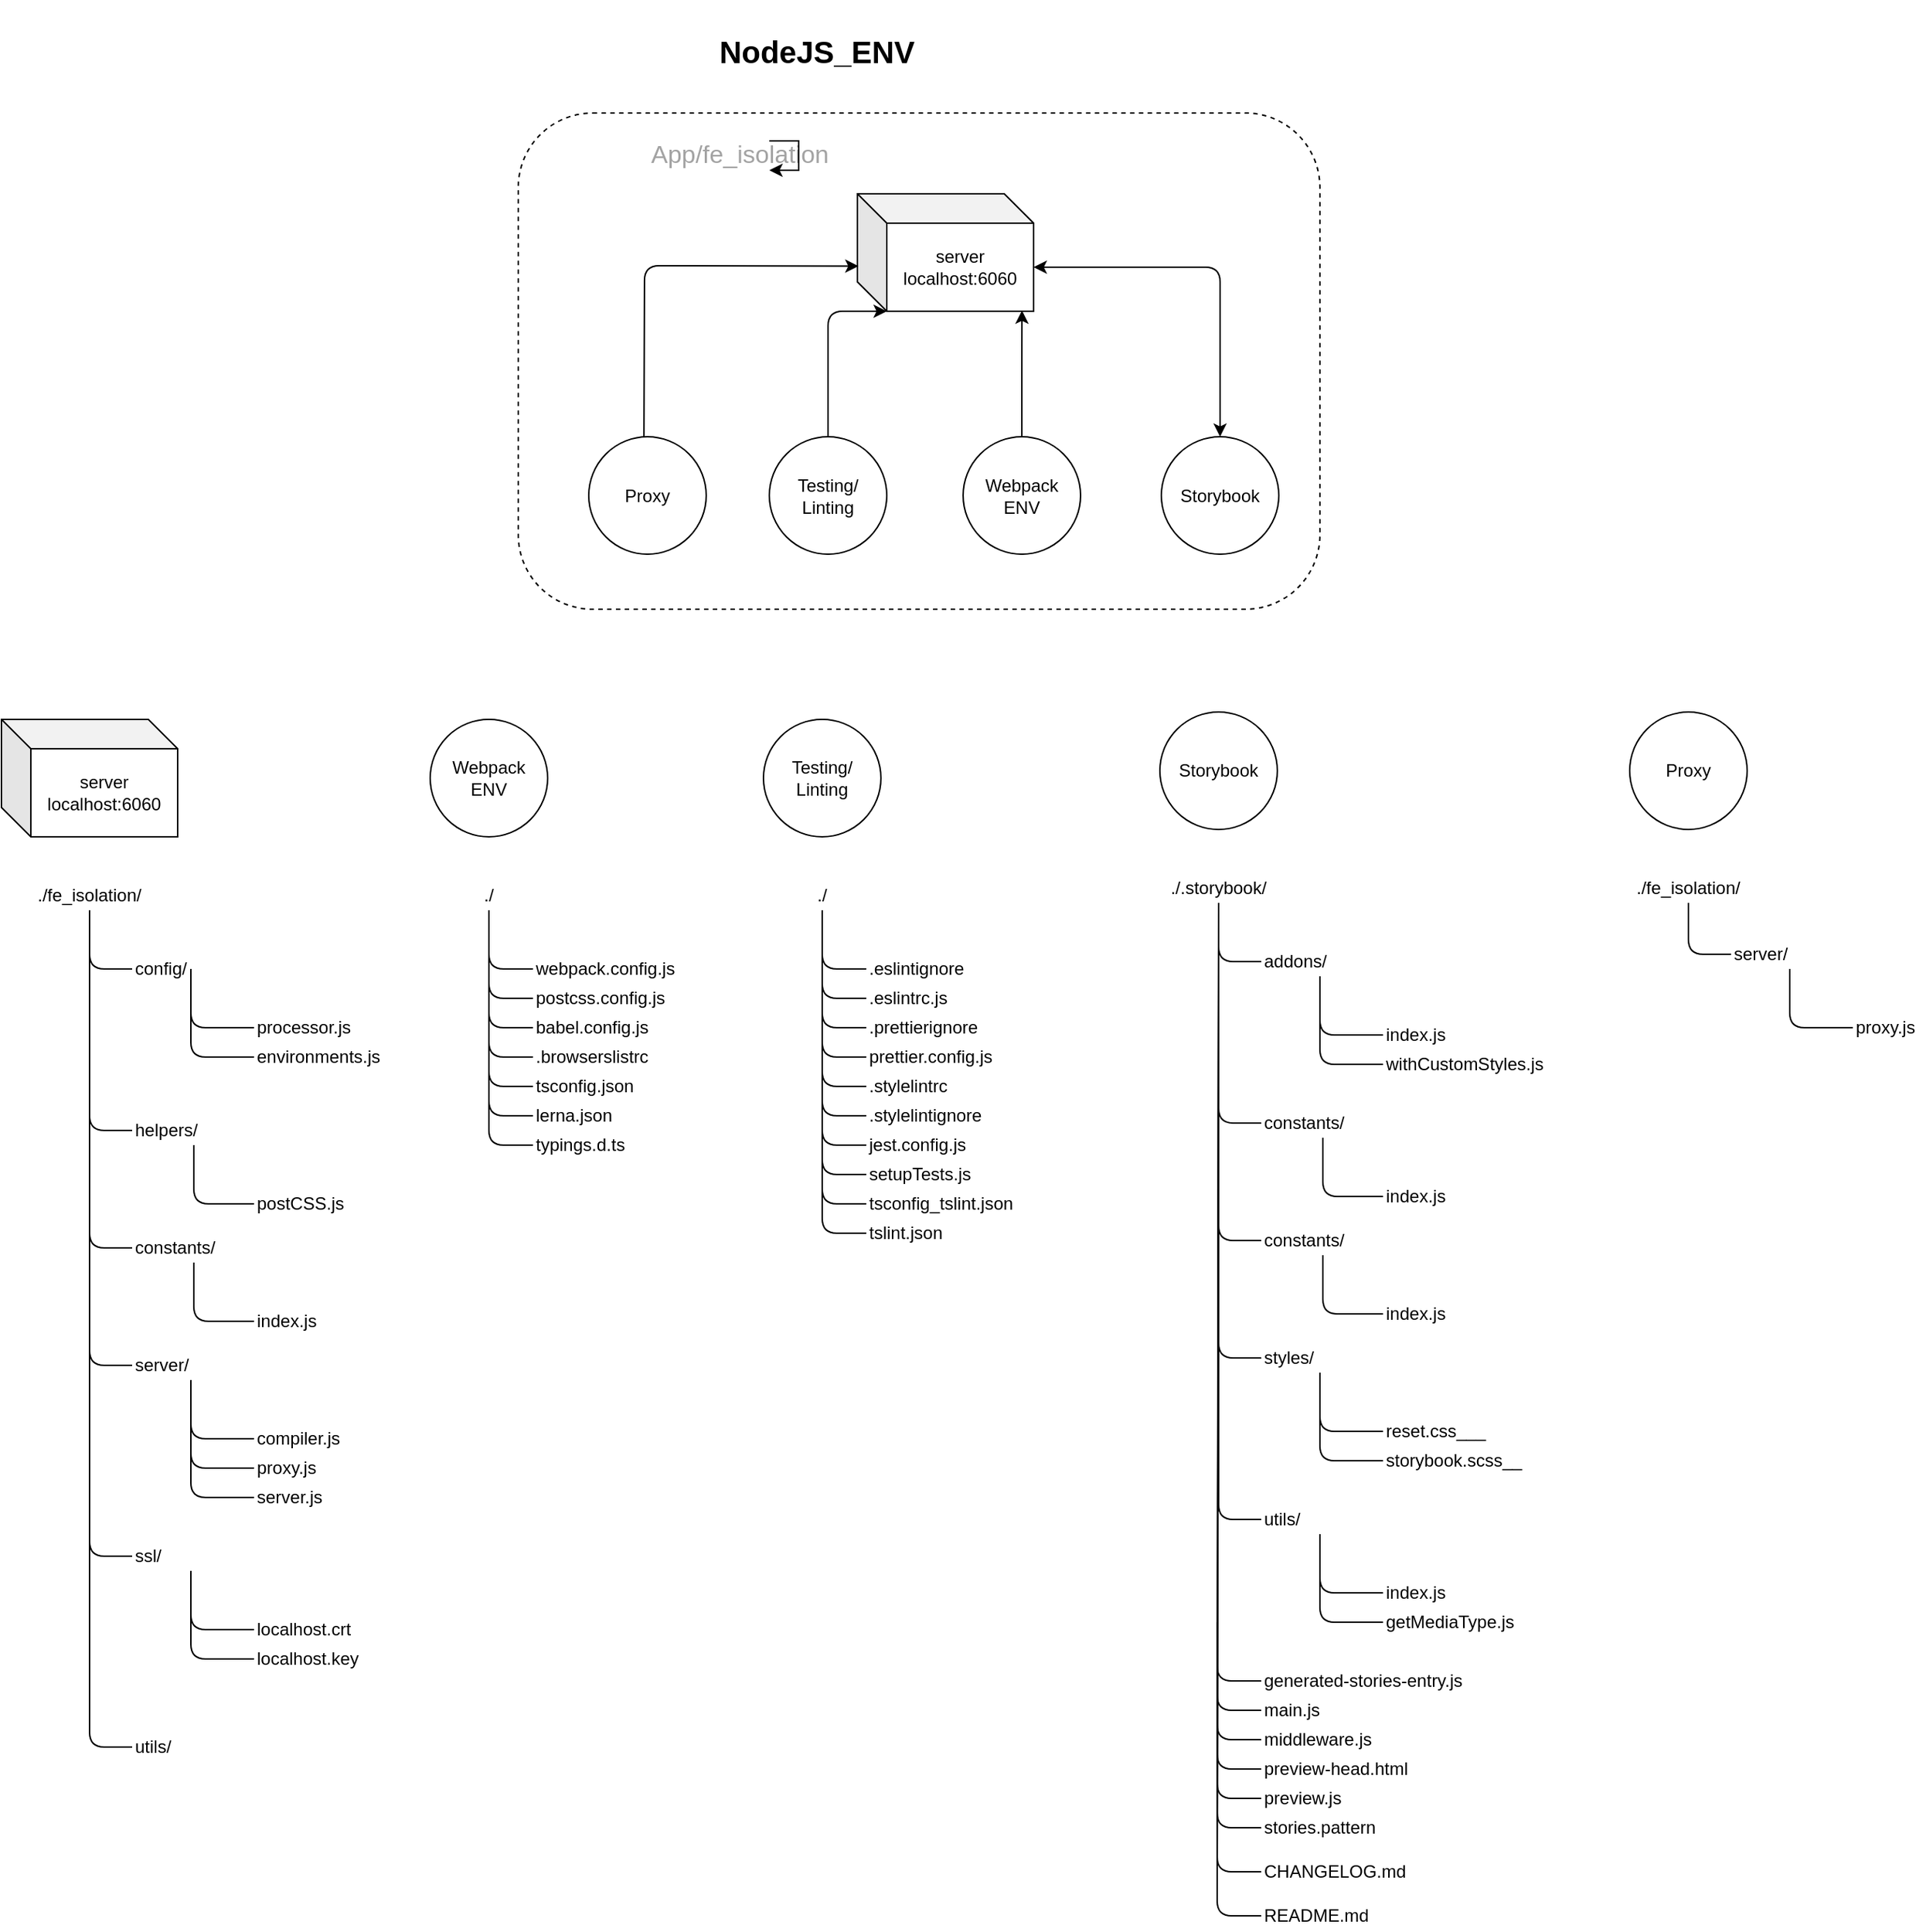 <mxfile version="17.4.0" type="device"><diagram id="yjCFltZV00jxjCAZG0in" name="Page-1"><mxGraphModel dx="1997" dy="1332" grid="1" gridSize="10" guides="1" tooltips="1" connect="1" arrows="1" fold="1" page="1" pageScale="1" pageWidth="827" pageHeight="1169" math="0" shadow="0"><root><mxCell id="0"/><mxCell id="1" parent="0"/><mxCell id="ViFM3WV_wytMQcZlhc1e-1" value="" style="rounded=1;whiteSpace=wrap;html=1;fillColor=none;dashed=1;" parent="1" vertex="1"><mxGeometry x="463" y="87" width="546" height="338" as="geometry"/></mxCell><mxCell id="ViFM3WV_wytMQcZlhc1e-2" value="Storybook" style="ellipse;whiteSpace=wrap;html=1;aspect=fixed;" parent="1" vertex="1"><mxGeometry x="901" y="307.5" width="80" height="80" as="geometry"/></mxCell><mxCell id="ViFM3WV_wytMQcZlhc1e-3" value="Proxy" style="ellipse;whiteSpace=wrap;html=1;aspect=fixed;" parent="1" vertex="1"><mxGeometry x="511" y="307.5" width="80" height="80" as="geometry"/></mxCell><mxCell id="ViFM3WV_wytMQcZlhc1e-4" value="server&lt;br&gt;localhost:6060" style="shape=cube;whiteSpace=wrap;html=1;boundedLbl=1;backgroundOutline=1;darkOpacity=0.05;darkOpacity2=0.1;" parent="1" vertex="1"><mxGeometry x="694" y="142" width="120" height="80" as="geometry"/></mxCell><mxCell id="ViFM3WV_wytMQcZlhc1e-5" value="" style="endArrow=classic;startArrow=classic;html=1;exitX=0.5;exitY=0;exitDx=0;exitDy=0;entryX=0;entryY=0;entryDx=120;entryDy=50;entryPerimeter=0;" parent="1" source="ViFM3WV_wytMQcZlhc1e-2" target="ViFM3WV_wytMQcZlhc1e-4" edge="1"><mxGeometry width="50" height="50" relative="1" as="geometry"><mxPoint x="332" y="61" as="sourcePoint"/><mxPoint x="757" y="224" as="targetPoint"/><Array as="points"><mxPoint x="941" y="192"/></Array></mxGeometry></mxCell><mxCell id="ViFM3WV_wytMQcZlhc1e-6" value="" style="endArrow=classic;html=1;exitX=0.47;exitY=0.004;exitDx=0;exitDy=0;exitPerimeter=0;entryX=0.006;entryY=0.616;entryDx=0;entryDy=0;entryPerimeter=0;" parent="1" source="ViFM3WV_wytMQcZlhc1e-3" target="ViFM3WV_wytMQcZlhc1e-4" edge="1"><mxGeometry width="50" height="50" relative="1" as="geometry"><mxPoint x="435" y="180" as="sourcePoint"/><mxPoint x="695" y="180" as="targetPoint"/><Array as="points"><mxPoint x="549" y="191"/></Array></mxGeometry></mxCell><mxCell id="ViFM3WV_wytMQcZlhc1e-7" value="Webpack&lt;br&gt;ENV" style="ellipse;whiteSpace=wrap;html=1;aspect=fixed;" parent="1" vertex="1"><mxGeometry x="766" y="307.5" width="80" height="80" as="geometry"/></mxCell><mxCell id="ViFM3WV_wytMQcZlhc1e-8" value="" style="endArrow=classic;html=1;entryX=0.934;entryY=0.994;entryDx=0;entryDy=0;entryPerimeter=0;exitX=0.5;exitY=0;exitDx=0;exitDy=0;" parent="1" source="ViFM3WV_wytMQcZlhc1e-7" target="ViFM3WV_wytMQcZlhc1e-4" edge="1"><mxGeometry width="50" height="50" relative="1" as="geometry"><mxPoint x="433" y="608" as="sourcePoint"/><mxPoint x="483" y="558" as="targetPoint"/><Array as="points"><mxPoint x="806" y="256"/></Array></mxGeometry></mxCell><mxCell id="ViFM3WV_wytMQcZlhc1e-9" value="Testing/&lt;br&gt;Linting" style="ellipse;whiteSpace=wrap;html=1;aspect=fixed;" parent="1" vertex="1"><mxGeometry x="634" y="307.5" width="80" height="80" as="geometry"/></mxCell><mxCell id="ViFM3WV_wytMQcZlhc1e-10" value="" style="endArrow=classic;html=1;entryX=0;entryY=0;entryDx=20;entryDy=80;entryPerimeter=0;exitX=0.5;exitY=0;exitDx=0;exitDy=0;" parent="1" source="ViFM3WV_wytMQcZlhc1e-9" target="ViFM3WV_wytMQcZlhc1e-4" edge="1"><mxGeometry width="50" height="50" relative="1" as="geometry"><mxPoint x="407" y="608" as="sourcePoint"/><mxPoint x="457" y="558" as="targetPoint"/><Array as="points"><mxPoint x="674" y="222"/></Array></mxGeometry></mxCell><mxCell id="ViFM3WV_wytMQcZlhc1e-12" value="App/fe_isolation" style="text;html=1;strokeColor=none;fillColor=none;align=center;verticalAlign=middle;whiteSpace=wrap;rounded=0;dashed=1;fontSize=17;fontColor=#A3A3A3;" parent="1" vertex="1"><mxGeometry x="594" y="106" width="40" height="20" as="geometry"/></mxCell><mxCell id="ViFM3WV_wytMQcZlhc1e-13" value="NodeJS_ENV" style="text;html=1;strokeColor=none;fillColor=none;align=center;verticalAlign=middle;whiteSpace=wrap;rounded=0;fontSize=21;fontStyle=1" parent="1" vertex="1"><mxGeometry x="453" y="10" width="427" height="70" as="geometry"/></mxCell><mxCell id="ViFM3WV_wytMQcZlhc1e-14" value="server&lt;br&gt;localhost:6060" style="shape=cube;whiteSpace=wrap;html=1;boundedLbl=1;backgroundOutline=1;darkOpacity=0.05;darkOpacity2=0.1;" parent="1" vertex="1"><mxGeometry x="111" y="500" width="120" height="80" as="geometry"/></mxCell><mxCell id="ViFM3WV_wytMQcZlhc1e-15" value="./fe_isolation/" style="text;html=1;strokeColor=none;fillColor=none;align=center;verticalAlign=middle;whiteSpace=wrap;rounded=0;" parent="1" vertex="1"><mxGeometry x="151" y="610" width="40" height="20" as="geometry"/></mxCell><mxCell id="ViFM3WV_wytMQcZlhc1e-16" value="config/" style="text;html=1;strokeColor=none;fillColor=none;align=left;verticalAlign=middle;whiteSpace=wrap;rounded=0;" parent="1" vertex="1"><mxGeometry x="200" y="660" width="40" height="20" as="geometry"/></mxCell><mxCell id="ViFM3WV_wytMQcZlhc1e-17" value="helpers/" style="text;html=1;strokeColor=none;fillColor=none;align=left;verticalAlign=middle;whiteSpace=wrap;rounded=0;" parent="1" vertex="1"><mxGeometry x="200" y="770" width="40" height="20" as="geometry"/></mxCell><mxCell id="ViFM3WV_wytMQcZlhc1e-18" value="server/" style="text;html=1;strokeColor=none;fillColor=none;align=left;verticalAlign=middle;whiteSpace=wrap;rounded=0;" parent="1" vertex="1"><mxGeometry x="200" y="930" width="40" height="20" as="geometry"/></mxCell><mxCell id="ViFM3WV_wytMQcZlhc1e-19" value="ssl/" style="text;html=1;strokeColor=none;fillColor=none;align=left;verticalAlign=middle;whiteSpace=wrap;rounded=0;" parent="1" vertex="1"><mxGeometry x="200" y="1060" width="40" height="20" as="geometry"/></mxCell><mxCell id="ViFM3WV_wytMQcZlhc1e-20" value="" style="endArrow=none;html=1;entryX=0.5;entryY=1;entryDx=0;entryDy=0;exitX=0;exitY=0.5;exitDx=0;exitDy=0;" parent="1" source="ViFM3WV_wytMQcZlhc1e-16" target="ViFM3WV_wytMQcZlhc1e-15" edge="1"><mxGeometry width="50" height="50" relative="1" as="geometry"><mxPoint x="240" y="710" as="sourcePoint"/><mxPoint x="290" y="660" as="targetPoint"/><Array as="points"><mxPoint x="171" y="670"/></Array></mxGeometry></mxCell><mxCell id="ViFM3WV_wytMQcZlhc1e-21" value="" style="endArrow=none;html=1;entryX=0.5;entryY=1;entryDx=0;entryDy=0;exitX=0;exitY=0.5;exitDx=0;exitDy=0;" parent="1" source="ViFM3WV_wytMQcZlhc1e-17" target="ViFM3WV_wytMQcZlhc1e-15" edge="1"><mxGeometry width="50" height="50" relative="1" as="geometry"><mxPoint x="240" y="710" as="sourcePoint"/><mxPoint x="170" y="640" as="targetPoint"/><Array as="points"><mxPoint x="171" y="780"/></Array></mxGeometry></mxCell><mxCell id="ViFM3WV_wytMQcZlhc1e-22" value="" style="endArrow=none;html=1;entryX=0.5;entryY=1;entryDx=0;entryDy=0;exitX=0;exitY=0.5;exitDx=0;exitDy=0;" parent="1" source="ViFM3WV_wytMQcZlhc1e-18" edge="1"><mxGeometry width="50" height="50" relative="1" as="geometry"><mxPoint x="190" y="740" as="sourcePoint"/><mxPoint x="171" y="650" as="targetPoint"/><Array as="points"><mxPoint x="171" y="940"/></Array></mxGeometry></mxCell><mxCell id="ViFM3WV_wytMQcZlhc1e-23" value="" style="endArrow=none;html=1;entryX=0.5;entryY=1;entryDx=0;entryDy=0;exitX=0;exitY=0.5;exitDx=0;exitDy=0;" parent="1" source="ViFM3WV_wytMQcZlhc1e-19" edge="1"><mxGeometry width="50" height="50" relative="1" as="geometry"><mxPoint x="200" y="800" as="sourcePoint"/><mxPoint x="171" y="700" as="targetPoint"/><Array as="points"><mxPoint x="171" y="1070"/></Array></mxGeometry></mxCell><mxCell id="ViFM3WV_wytMQcZlhc1e-25" value="processor.js" style="text;html=1;strokeColor=none;fillColor=none;align=left;verticalAlign=middle;whiteSpace=wrap;rounded=0;" parent="1" vertex="1"><mxGeometry x="283" y="700" width="40" height="20" as="geometry"/></mxCell><mxCell id="ViFM3WV_wytMQcZlhc1e-27" value="" style="endArrow=none;html=1;exitX=1;exitY=0.5;exitDx=0;exitDy=0;" parent="1" source="ViFM3WV_wytMQcZlhc1e-16" target="ViFM3WV_wytMQcZlhc1e-25" edge="1"><mxGeometry width="50" height="50" relative="1" as="geometry"><mxPoint x="250" y="680" as="sourcePoint"/><mxPoint x="293" y="700" as="targetPoint"/><Array as="points"><mxPoint x="240" y="710"/></Array></mxGeometry></mxCell><mxCell id="ViFM3WV_wytMQcZlhc1e-31" value="environments.js" style="text;html=1;strokeColor=none;fillColor=none;align=left;verticalAlign=middle;whiteSpace=wrap;rounded=0;" parent="1" vertex="1"><mxGeometry x="283" y="720" width="40" height="20" as="geometry"/></mxCell><mxCell id="ViFM3WV_wytMQcZlhc1e-32" value="" style="endArrow=none;html=1;exitX=1;exitY=0.5;exitDx=0;exitDy=0;" parent="1" source="ViFM3WV_wytMQcZlhc1e-16" target="ViFM3WV_wytMQcZlhc1e-31" edge="1"><mxGeometry width="50" height="50" relative="1" as="geometry"><mxPoint x="240.0" y="690" as="sourcePoint"/><mxPoint x="293" y="720" as="targetPoint"/><Array as="points"><mxPoint x="240" y="730"/></Array></mxGeometry></mxCell><mxCell id="ViFM3WV_wytMQcZlhc1e-33" value="postCSS.js" style="text;html=1;strokeColor=none;fillColor=none;align=left;verticalAlign=middle;whiteSpace=wrap;rounded=0;" parent="1" vertex="1"><mxGeometry x="283" y="820" width="40" height="20" as="geometry"/></mxCell><mxCell id="ViFM3WV_wytMQcZlhc1e-34" value="" style="endArrow=none;html=1;exitX=1;exitY=0.5;exitDx=0;exitDy=0;entryX=0;entryY=0.5;entryDx=0;entryDy=0;" parent="1" target="ViFM3WV_wytMQcZlhc1e-33" edge="1"><mxGeometry width="50" height="50" relative="1" as="geometry"><mxPoint x="242" y="790" as="sourcePoint"/><mxPoint x="322" y="850" as="targetPoint"/><Array as="points"><mxPoint x="242" y="830"/></Array></mxGeometry></mxCell><mxCell id="ViFM3WV_wytMQcZlhc1e-35" value="constants/" style="text;html=1;strokeColor=none;fillColor=none;align=left;verticalAlign=middle;whiteSpace=wrap;rounded=0;" parent="1" vertex="1"><mxGeometry x="200" y="850" width="40" height="20" as="geometry"/></mxCell><mxCell id="ViFM3WV_wytMQcZlhc1e-36" value="" style="endArrow=none;html=1;exitX=0;exitY=0.5;exitDx=0;exitDy=0;" parent="1" source="ViFM3WV_wytMQcZlhc1e-35" edge="1"><mxGeometry width="50" height="50" relative="1" as="geometry"><mxPoint x="190" y="685" as="sourcePoint"/><mxPoint x="171" y="630" as="targetPoint"/><Array as="points"><mxPoint x="171" y="860"/></Array></mxGeometry></mxCell><mxCell id="ViFM3WV_wytMQcZlhc1e-37" value="index.js" style="text;html=1;strokeColor=none;fillColor=none;align=left;verticalAlign=middle;whiteSpace=wrap;rounded=0;" parent="1" vertex="1"><mxGeometry x="283" y="900" width="40" height="20" as="geometry"/></mxCell><mxCell id="ViFM3WV_wytMQcZlhc1e-38" value="" style="endArrow=none;html=1;exitX=1;exitY=0.5;exitDx=0;exitDy=0;entryX=0;entryY=0.5;entryDx=0;entryDy=0;" parent="1" target="ViFM3WV_wytMQcZlhc1e-37" edge="1"><mxGeometry width="50" height="50" relative="1" as="geometry"><mxPoint x="242" y="870" as="sourcePoint"/><mxPoint x="322" y="930" as="targetPoint"/><Array as="points"><mxPoint x="242" y="910"/></Array></mxGeometry></mxCell><mxCell id="ViFM3WV_wytMQcZlhc1e-39" value="compiler.js" style="text;html=1;strokeColor=none;fillColor=none;align=left;verticalAlign=middle;whiteSpace=wrap;rounded=0;" parent="1" vertex="1"><mxGeometry x="283" y="980" width="40" height="20" as="geometry"/></mxCell><mxCell id="ViFM3WV_wytMQcZlhc1e-40" value="" style="endArrow=none;html=1;exitX=1;exitY=0.5;exitDx=0;exitDy=0;" parent="1" target="ViFM3WV_wytMQcZlhc1e-39" edge="1"><mxGeometry width="50" height="50" relative="1" as="geometry"><mxPoint x="240" y="950" as="sourcePoint"/><mxPoint x="293" y="980" as="targetPoint"/><Array as="points"><mxPoint x="240" y="990"/></Array></mxGeometry></mxCell><mxCell id="ViFM3WV_wytMQcZlhc1e-41" value="proxy.js" style="text;html=1;strokeColor=none;fillColor=none;align=left;verticalAlign=middle;whiteSpace=wrap;rounded=0;" parent="1" vertex="1"><mxGeometry x="283" y="1000" width="40" height="20" as="geometry"/></mxCell><mxCell id="ViFM3WV_wytMQcZlhc1e-42" value="" style="endArrow=none;html=1;exitX=1;exitY=0.5;exitDx=0;exitDy=0;" parent="1" target="ViFM3WV_wytMQcZlhc1e-41" edge="1"><mxGeometry width="50" height="50" relative="1" as="geometry"><mxPoint x="240" y="950" as="sourcePoint"/><mxPoint x="293" y="1000" as="targetPoint"/><Array as="points"><mxPoint x="240" y="1010"/></Array></mxGeometry></mxCell><mxCell id="ViFM3WV_wytMQcZlhc1e-43" value="server.js" style="text;html=1;strokeColor=none;fillColor=none;align=left;verticalAlign=middle;whiteSpace=wrap;rounded=0;" parent="1" vertex="1"><mxGeometry x="283" y="1020" width="40" height="20" as="geometry"/></mxCell><mxCell id="ViFM3WV_wytMQcZlhc1e-44" value="" style="endArrow=none;html=1;exitX=1;exitY=0.5;exitDx=0;exitDy=0;" parent="1" target="ViFM3WV_wytMQcZlhc1e-43" edge="1"><mxGeometry width="50" height="50" relative="1" as="geometry"><mxPoint x="240" y="970" as="sourcePoint"/><mxPoint x="293" y="1020" as="targetPoint"/><Array as="points"><mxPoint x="240" y="1030"/></Array></mxGeometry></mxCell><mxCell id="ViFM3WV_wytMQcZlhc1e-45" value="utils/" style="text;html=1;strokeColor=none;fillColor=none;align=left;verticalAlign=middle;whiteSpace=wrap;rounded=0;" parent="1" vertex="1"><mxGeometry x="200" y="1190" width="40" height="20" as="geometry"/></mxCell><mxCell id="ViFM3WV_wytMQcZlhc1e-46" value="" style="endArrow=none;html=1;entryX=0.5;entryY=1;entryDx=0;entryDy=0;exitX=0;exitY=0.5;exitDx=0;exitDy=0;" parent="1" source="ViFM3WV_wytMQcZlhc1e-45" edge="1"><mxGeometry width="50" height="50" relative="1" as="geometry"><mxPoint x="200" y="930" as="sourcePoint"/><mxPoint x="171" y="700" as="targetPoint"/><Array as="points"><mxPoint x="171" y="1200"/></Array></mxGeometry></mxCell><mxCell id="ViFM3WV_wytMQcZlhc1e-47" value="localhost.crt" style="text;html=1;strokeColor=none;fillColor=none;align=left;verticalAlign=middle;whiteSpace=wrap;rounded=0;" parent="1" vertex="1"><mxGeometry x="283" y="1110" width="40" height="20" as="geometry"/></mxCell><mxCell id="ViFM3WV_wytMQcZlhc1e-48" value="" style="endArrow=none;html=1;exitX=1;exitY=0.5;exitDx=0;exitDy=0;" parent="1" target="ViFM3WV_wytMQcZlhc1e-47" edge="1"><mxGeometry width="50" height="50" relative="1" as="geometry"><mxPoint x="240" y="1080" as="sourcePoint"/><mxPoint x="293" y="1110" as="targetPoint"/><Array as="points"><mxPoint x="240" y="1120"/></Array></mxGeometry></mxCell><mxCell id="ViFM3WV_wytMQcZlhc1e-49" value="localhost.key" style="text;html=1;strokeColor=none;fillColor=none;align=left;verticalAlign=middle;whiteSpace=wrap;rounded=0;" parent="1" vertex="1"><mxGeometry x="283" y="1130" width="40" height="20" as="geometry"/></mxCell><mxCell id="ViFM3WV_wytMQcZlhc1e-50" value="" style="endArrow=none;html=1;exitX=1;exitY=0.5;exitDx=0;exitDy=0;" parent="1" target="ViFM3WV_wytMQcZlhc1e-49" edge="1"><mxGeometry width="50" height="50" relative="1" as="geometry"><mxPoint x="240" y="1080" as="sourcePoint"/><mxPoint x="293" y="1130" as="targetPoint"/><Array as="points"><mxPoint x="240" y="1140"/></Array></mxGeometry></mxCell><mxCell id="HPMgVKMNJONKs2Sh6QRA-1" value="Webpack&lt;br&gt;ENV" style="ellipse;whiteSpace=wrap;html=1;aspect=fixed;" parent="1" vertex="1"><mxGeometry x="403" y="500" width="80" height="80" as="geometry"/></mxCell><mxCell id="HPMgVKMNJONKs2Sh6QRA-2" value="./" style="text;html=1;strokeColor=none;fillColor=none;align=center;verticalAlign=middle;whiteSpace=wrap;rounded=0;" parent="1" vertex="1"><mxGeometry x="423" y="610" width="40" height="20" as="geometry"/></mxCell><mxCell id="HPMgVKMNJONKs2Sh6QRA-5" value="" style="endArrow=none;html=1;entryX=0.5;entryY=1;entryDx=0;entryDy=0;exitX=0;exitY=0.5;exitDx=0;exitDy=0;" parent="1" source="HPMgVKMNJONKs2Sh6QRA-7" target="HPMgVKMNJONKs2Sh6QRA-2" edge="1"><mxGeometry width="50" height="50" relative="1" as="geometry"><mxPoint x="472" y="670.0" as="sourcePoint"/><mxPoint x="562" y="660" as="targetPoint"/><Array as="points"><mxPoint x="443" y="670"/></Array></mxGeometry></mxCell><mxCell id="HPMgVKMNJONKs2Sh6QRA-7" value="webpack.config.js" style="text;html=1;strokeColor=none;fillColor=none;align=left;verticalAlign=middle;whiteSpace=wrap;rounded=0;" parent="1" vertex="1"><mxGeometry x="473" y="660" width="40" height="20" as="geometry"/></mxCell><mxCell id="HPMgVKMNJONKs2Sh6QRA-9" value="postcss.config.js" style="text;html=1;strokeColor=none;fillColor=none;align=left;verticalAlign=middle;whiteSpace=wrap;rounded=0;" parent="1" vertex="1"><mxGeometry x="473" y="680" width="40" height="20" as="geometry"/></mxCell><mxCell id="HPMgVKMNJONKs2Sh6QRA-13" value="babel.config.js" style="text;html=1;strokeColor=none;fillColor=none;align=left;verticalAlign=middle;whiteSpace=wrap;rounded=0;" parent="1" vertex="1"><mxGeometry x="473" y="700" width="40" height="20" as="geometry"/></mxCell><mxCell id="HPMgVKMNJONKs2Sh6QRA-14" value="" style="endArrow=none;html=1;entryX=0.5;entryY=1;entryDx=0;entryDy=0;exitX=0;exitY=0.5;exitDx=0;exitDy=0;" parent="1" target="HPMgVKMNJONKs2Sh6QRA-2" edge="1"><mxGeometry width="50" height="50" relative="1" as="geometry"><mxPoint x="473" y="690" as="sourcePoint"/><mxPoint x="443" y="650" as="targetPoint"/><Array as="points"><mxPoint x="443" y="690"/></Array></mxGeometry></mxCell><mxCell id="HPMgVKMNJONKs2Sh6QRA-15" value="" style="endArrow=none;html=1;entryX=0.5;entryY=1;entryDx=0;entryDy=0;exitX=0;exitY=0.5;exitDx=0;exitDy=0;" parent="1" target="HPMgVKMNJONKs2Sh6QRA-2" edge="1"><mxGeometry width="50" height="50" relative="1" as="geometry"><mxPoint x="473" y="710" as="sourcePoint"/><mxPoint x="443" y="670" as="targetPoint"/><Array as="points"><mxPoint x="443" y="710"/></Array></mxGeometry></mxCell><mxCell id="HPMgVKMNJONKs2Sh6QRA-16" value="Testing/&lt;br&gt;Linting" style="ellipse;whiteSpace=wrap;html=1;aspect=fixed;" parent="1" vertex="1"><mxGeometry x="630" y="500" width="80" height="80" as="geometry"/></mxCell><mxCell id="HPMgVKMNJONKs2Sh6QRA-17" value="./" style="text;html=1;strokeColor=none;fillColor=none;align=center;verticalAlign=middle;whiteSpace=wrap;rounded=0;" parent="1" vertex="1"><mxGeometry x="650" y="610" width="40" height="20" as="geometry"/></mxCell><mxCell id="HPMgVKMNJONKs2Sh6QRA-18" value="" style="endArrow=none;html=1;entryX=0.5;entryY=1;entryDx=0;entryDy=0;exitX=0;exitY=0.5;exitDx=0;exitDy=0;" parent="1" source="HPMgVKMNJONKs2Sh6QRA-19" target="HPMgVKMNJONKs2Sh6QRA-17" edge="1"><mxGeometry width="50" height="50" relative="1" as="geometry"><mxPoint x="699" y="670.0" as="sourcePoint"/><mxPoint x="789" y="660" as="targetPoint"/><Array as="points"><mxPoint x="670" y="670"/></Array></mxGeometry></mxCell><mxCell id="HPMgVKMNJONKs2Sh6QRA-19" value=".eslintignore" style="text;html=1;strokeColor=none;fillColor=none;align=left;verticalAlign=middle;whiteSpace=wrap;rounded=0;" parent="1" vertex="1"><mxGeometry x="700" y="660" width="40" height="20" as="geometry"/></mxCell><mxCell id="HPMgVKMNJONKs2Sh6QRA-20" value=".eslintrc.js" style="text;html=1;strokeColor=none;fillColor=none;align=left;verticalAlign=middle;whiteSpace=wrap;rounded=0;" parent="1" vertex="1"><mxGeometry x="700" y="680" width="40" height="20" as="geometry"/></mxCell><mxCell id="HPMgVKMNJONKs2Sh6QRA-21" value=".prettierignore" style="text;html=1;strokeColor=none;fillColor=none;align=left;verticalAlign=middle;whiteSpace=wrap;rounded=0;" parent="1" vertex="1"><mxGeometry x="700" y="700" width="40" height="20" as="geometry"/></mxCell><mxCell id="HPMgVKMNJONKs2Sh6QRA-22" value="" style="endArrow=none;html=1;entryX=0.5;entryY=1;entryDx=0;entryDy=0;exitX=0;exitY=0.5;exitDx=0;exitDy=0;" parent="1" target="HPMgVKMNJONKs2Sh6QRA-17" edge="1"><mxGeometry width="50" height="50" relative="1" as="geometry"><mxPoint x="700" y="690" as="sourcePoint"/><mxPoint x="670" y="650" as="targetPoint"/><Array as="points"><mxPoint x="670" y="690"/></Array></mxGeometry></mxCell><mxCell id="HPMgVKMNJONKs2Sh6QRA-23" value="" style="endArrow=none;html=1;entryX=0.5;entryY=1;entryDx=0;entryDy=0;exitX=0;exitY=0.5;exitDx=0;exitDy=0;" parent="1" target="HPMgVKMNJONKs2Sh6QRA-17" edge="1"><mxGeometry width="50" height="50" relative="1" as="geometry"><mxPoint x="700" y="710" as="sourcePoint"/><mxPoint x="670" y="670" as="targetPoint"/><Array as="points"><mxPoint x="670" y="710"/></Array></mxGeometry></mxCell><mxCell id="HPMgVKMNJONKs2Sh6QRA-24" value=".browserslistrc" style="text;html=1;strokeColor=none;fillColor=none;align=left;verticalAlign=middle;whiteSpace=wrap;rounded=0;" parent="1" vertex="1"><mxGeometry x="473" y="720" width="40" height="20" as="geometry"/></mxCell><mxCell id="HPMgVKMNJONKs2Sh6QRA-25" value="" style="endArrow=none;html=1;entryX=0.5;entryY=1;entryDx=0;entryDy=0;exitX=0;exitY=0.5;exitDx=0;exitDy=0;" parent="1" target="HPMgVKMNJONKs2Sh6QRA-2" edge="1"><mxGeometry width="50" height="50" relative="1" as="geometry"><mxPoint x="473" y="730" as="sourcePoint"/><mxPoint x="443" y="650" as="targetPoint"/><Array as="points"><mxPoint x="443" y="730"/></Array></mxGeometry></mxCell><mxCell id="HPMgVKMNJONKs2Sh6QRA-26" value="" style="endArrow=none;html=1;entryX=0.5;entryY=1;entryDx=0;entryDy=0;exitX=0;exitY=0.5;exitDx=0;exitDy=0;" parent="1" source="HPMgVKMNJONKs2Sh6QRA-27" edge="1"><mxGeometry width="50" height="50" relative="1" as="geometry"><mxPoint x="699" y="730.0" as="sourcePoint"/><mxPoint x="670" y="690" as="targetPoint"/><Array as="points"><mxPoint x="670" y="730"/></Array></mxGeometry></mxCell><mxCell id="HPMgVKMNJONKs2Sh6QRA-27" value="prettier.config.js" style="text;html=1;strokeColor=none;fillColor=none;align=left;verticalAlign=middle;whiteSpace=wrap;rounded=0;" parent="1" vertex="1"><mxGeometry x="700" y="720" width="40" height="20" as="geometry"/></mxCell><mxCell id="HPMgVKMNJONKs2Sh6QRA-28" value=".stylelintrc" style="text;html=1;strokeColor=none;fillColor=none;align=left;verticalAlign=middle;whiteSpace=wrap;rounded=0;" parent="1" vertex="1"><mxGeometry x="700" y="740" width="40" height="20" as="geometry"/></mxCell><mxCell id="HPMgVKMNJONKs2Sh6QRA-29" value=".stylelintignore" style="text;html=1;strokeColor=none;fillColor=none;align=left;verticalAlign=middle;whiteSpace=wrap;rounded=0;" parent="1" vertex="1"><mxGeometry x="700" y="760" width="40" height="20" as="geometry"/></mxCell><mxCell id="HPMgVKMNJONKs2Sh6QRA-30" value="" style="endArrow=none;html=1;entryX=0.5;entryY=1;entryDx=0;entryDy=0;exitX=0;exitY=0.5;exitDx=0;exitDy=0;" parent="1" edge="1"><mxGeometry width="50" height="50" relative="1" as="geometry"><mxPoint x="700" y="750" as="sourcePoint"/><mxPoint x="670" y="690" as="targetPoint"/><Array as="points"><mxPoint x="670" y="750"/></Array></mxGeometry></mxCell><mxCell id="HPMgVKMNJONKs2Sh6QRA-31" value="" style="endArrow=none;html=1;entryX=0.5;entryY=1;entryDx=0;entryDy=0;exitX=0;exitY=0.5;exitDx=0;exitDy=0;" parent="1" target="HPMgVKMNJONKs2Sh6QRA-17" edge="1"><mxGeometry width="50" height="50" relative="1" as="geometry"><mxPoint x="700" y="770" as="sourcePoint"/><mxPoint x="670" y="690" as="targetPoint"/><Array as="points"><mxPoint x="670" y="770"/></Array></mxGeometry></mxCell><mxCell id="HPMgVKMNJONKs2Sh6QRA-32" value="" style="endArrow=none;html=1;entryX=0.5;entryY=1;entryDx=0;entryDy=0;exitX=0;exitY=0.5;exitDx=0;exitDy=0;" parent="1" source="HPMgVKMNJONKs2Sh6QRA-33" edge="1"><mxGeometry width="50" height="50" relative="1" as="geometry"><mxPoint x="699" y="790.0" as="sourcePoint"/><mxPoint x="670" y="750" as="targetPoint"/><Array as="points"><mxPoint x="670" y="790"/></Array></mxGeometry></mxCell><mxCell id="HPMgVKMNJONKs2Sh6QRA-33" value="jest.config.js" style="text;html=1;strokeColor=none;fillColor=none;align=left;verticalAlign=middle;whiteSpace=wrap;rounded=0;" parent="1" vertex="1"><mxGeometry x="700" y="780" width="40" height="20" as="geometry"/></mxCell><mxCell id="HPMgVKMNJONKs2Sh6QRA-34" value="setupTests.js" style="text;html=1;strokeColor=none;fillColor=none;align=left;verticalAlign=middle;whiteSpace=wrap;rounded=0;" parent="1" vertex="1"><mxGeometry x="700" y="800" width="40" height="20" as="geometry"/></mxCell><mxCell id="HPMgVKMNJONKs2Sh6QRA-35" value="tsconfig_tslint.json" style="text;html=1;strokeColor=none;fillColor=none;align=left;verticalAlign=middle;whiteSpace=wrap;rounded=0;" parent="1" vertex="1"><mxGeometry x="700" y="820" width="40" height="20" as="geometry"/></mxCell><mxCell id="HPMgVKMNJONKs2Sh6QRA-36" value="" style="endArrow=none;html=1;entryX=0.5;entryY=1;entryDx=0;entryDy=0;exitX=0;exitY=0.5;exitDx=0;exitDy=0;" parent="1" edge="1"><mxGeometry width="50" height="50" relative="1" as="geometry"><mxPoint x="700" y="810" as="sourcePoint"/><mxPoint x="670" y="750" as="targetPoint"/><Array as="points"><mxPoint x="670" y="810"/></Array></mxGeometry></mxCell><mxCell id="HPMgVKMNJONKs2Sh6QRA-37" value="" style="endArrow=none;html=1;entryX=0.5;entryY=1;entryDx=0;entryDy=0;exitX=0;exitY=0.5;exitDx=0;exitDy=0;" parent="1" target="HPMgVKMNJONKs2Sh6QRA-17" edge="1"><mxGeometry width="50" height="50" relative="1" as="geometry"><mxPoint x="700" y="830" as="sourcePoint"/><mxPoint x="670" y="690" as="targetPoint"/><Array as="points"><mxPoint x="670" y="830"/></Array></mxGeometry></mxCell><mxCell id="HPMgVKMNJONKs2Sh6QRA-38" value="tslint.json" style="text;html=1;strokeColor=none;fillColor=none;align=left;verticalAlign=middle;whiteSpace=wrap;rounded=0;" parent="1" vertex="1"><mxGeometry x="700" y="840" width="40" height="20" as="geometry"/></mxCell><mxCell id="HPMgVKMNJONKs2Sh6QRA-39" value="" style="endArrow=none;html=1;entryX=0.5;entryY=1;entryDx=0;entryDy=0;exitX=0;exitY=0.5;exitDx=0;exitDy=0;" parent="1" target="HPMgVKMNJONKs2Sh6QRA-17" edge="1"><mxGeometry width="50" height="50" relative="1" as="geometry"><mxPoint x="700" y="850" as="sourcePoint"/><mxPoint x="670" y="650" as="targetPoint"/><Array as="points"><mxPoint x="670" y="850"/></Array></mxGeometry></mxCell><mxCell id="HPMgVKMNJONKs2Sh6QRA-50" value="tsconfig.json" style="text;html=1;strokeColor=none;fillColor=none;align=left;verticalAlign=middle;whiteSpace=wrap;rounded=0;" parent="1" vertex="1"><mxGeometry x="473" y="740" width="40" height="20" as="geometry"/></mxCell><mxCell id="HPMgVKMNJONKs2Sh6QRA-51" value="" style="endArrow=none;html=1;entryX=0.5;entryY=1;entryDx=0;entryDy=0;exitX=0;exitY=0.5;exitDx=0;exitDy=0;" parent="1" target="HPMgVKMNJONKs2Sh6QRA-2" edge="1"><mxGeometry width="50" height="50" relative="1" as="geometry"><mxPoint x="473" y="750" as="sourcePoint"/><mxPoint x="443" y="650" as="targetPoint"/><Array as="points"><mxPoint x="443" y="750"/></Array></mxGeometry></mxCell><mxCell id="HPMgVKMNJONKs2Sh6QRA-52" value="lerna.json" style="text;html=1;strokeColor=none;fillColor=none;align=left;verticalAlign=middle;whiteSpace=wrap;rounded=0;" parent="1" vertex="1"><mxGeometry x="473" y="760" width="40" height="20" as="geometry"/></mxCell><mxCell id="HPMgVKMNJONKs2Sh6QRA-53" value="" style="endArrow=none;html=1;entryX=0.5;entryY=1;entryDx=0;entryDy=0;exitX=0;exitY=0.5;exitDx=0;exitDy=0;" parent="1" edge="1"><mxGeometry width="50" height="50" relative="1" as="geometry"><mxPoint x="473" y="770" as="sourcePoint"/><mxPoint x="443" y="650" as="targetPoint"/><Array as="points"><mxPoint x="443" y="770"/></Array></mxGeometry></mxCell><mxCell id="HPMgVKMNJONKs2Sh6QRA-54" value="typings.d.ts" style="text;html=1;strokeColor=none;fillColor=none;align=left;verticalAlign=middle;whiteSpace=wrap;rounded=0;" parent="1" vertex="1"><mxGeometry x="473" y="780" width="40" height="20" as="geometry"/></mxCell><mxCell id="HPMgVKMNJONKs2Sh6QRA-55" value="" style="endArrow=none;html=1;entryX=0.5;entryY=1;entryDx=0;entryDy=0;exitX=0;exitY=0.5;exitDx=0;exitDy=0;" parent="1" target="HPMgVKMNJONKs2Sh6QRA-2" edge="1"><mxGeometry width="50" height="50" relative="1" as="geometry"><mxPoint x="473" y="790" as="sourcePoint"/><mxPoint x="443" y="670" as="targetPoint"/><Array as="points"><mxPoint x="443" y="790"/></Array></mxGeometry></mxCell><mxCell id="HPMgVKMNJONKs2Sh6QRA-56" value="Storybook" style="ellipse;whiteSpace=wrap;html=1;aspect=fixed;" parent="1" vertex="1"><mxGeometry x="900" y="495" width="80" height="80" as="geometry"/></mxCell><mxCell id="HPMgVKMNJONKs2Sh6QRA-72" value="./.storybook/" style="text;html=1;strokeColor=none;fillColor=none;align=center;verticalAlign=middle;whiteSpace=wrap;rounded=0;" parent="1" vertex="1"><mxGeometry x="920" y="605" width="40" height="20" as="geometry"/></mxCell><mxCell id="HPMgVKMNJONKs2Sh6QRA-73" value="addons/" style="text;html=1;strokeColor=none;fillColor=none;align=left;verticalAlign=middle;whiteSpace=wrap;rounded=0;" parent="1" vertex="1"><mxGeometry x="969" y="655" width="40" height="20" as="geometry"/></mxCell><mxCell id="HPMgVKMNJONKs2Sh6QRA-74" value="constants/" style="text;html=1;strokeColor=none;fillColor=none;align=left;verticalAlign=middle;whiteSpace=wrap;rounded=0;" parent="1" vertex="1"><mxGeometry x="969" y="765" width="40" height="20" as="geometry"/></mxCell><mxCell id="HPMgVKMNJONKs2Sh6QRA-75" value="styles/" style="text;html=1;strokeColor=none;fillColor=none;align=left;verticalAlign=middle;whiteSpace=wrap;rounded=0;" parent="1" vertex="1"><mxGeometry x="969" y="925" width="40" height="20" as="geometry"/></mxCell><mxCell id="HPMgVKMNJONKs2Sh6QRA-76" value="utils/" style="text;html=1;strokeColor=none;fillColor=none;align=left;verticalAlign=middle;whiteSpace=wrap;rounded=0;" parent="1" vertex="1"><mxGeometry x="969" y="1035" width="40" height="20" as="geometry"/></mxCell><mxCell id="HPMgVKMNJONKs2Sh6QRA-77" value="" style="endArrow=none;html=1;entryX=0.5;entryY=1;entryDx=0;entryDy=0;exitX=0;exitY=0.5;exitDx=0;exitDy=0;" parent="1" source="HPMgVKMNJONKs2Sh6QRA-73" target="HPMgVKMNJONKs2Sh6QRA-72" edge="1"><mxGeometry width="50" height="50" relative="1" as="geometry"><mxPoint x="1009" y="705" as="sourcePoint"/><mxPoint x="1059" y="655" as="targetPoint"/><Array as="points"><mxPoint x="940" y="665"/></Array></mxGeometry></mxCell><mxCell id="HPMgVKMNJONKs2Sh6QRA-78" value="" style="endArrow=none;html=1;entryX=0.5;entryY=1;entryDx=0;entryDy=0;exitX=0;exitY=0.5;exitDx=0;exitDy=0;" parent="1" source="HPMgVKMNJONKs2Sh6QRA-74" target="HPMgVKMNJONKs2Sh6QRA-72" edge="1"><mxGeometry width="50" height="50" relative="1" as="geometry"><mxPoint x="1009" y="705" as="sourcePoint"/><mxPoint x="939" y="635" as="targetPoint"/><Array as="points"><mxPoint x="940" y="775"/></Array></mxGeometry></mxCell><mxCell id="HPMgVKMNJONKs2Sh6QRA-79" value="" style="endArrow=none;html=1;entryX=0.5;entryY=1;entryDx=0;entryDy=0;exitX=0;exitY=0.5;exitDx=0;exitDy=0;" parent="1" source="HPMgVKMNJONKs2Sh6QRA-75" edge="1"><mxGeometry width="50" height="50" relative="1" as="geometry"><mxPoint x="959" y="735" as="sourcePoint"/><mxPoint x="940" y="645" as="targetPoint"/><Array as="points"><mxPoint x="940" y="935"/></Array></mxGeometry></mxCell><mxCell id="HPMgVKMNJONKs2Sh6QRA-80" value="" style="endArrow=none;html=1;entryX=0.5;entryY=1;entryDx=0;entryDy=0;exitX=0;exitY=0.5;exitDx=0;exitDy=0;" parent="1" source="HPMgVKMNJONKs2Sh6QRA-76" edge="1"><mxGeometry width="50" height="50" relative="1" as="geometry"><mxPoint x="969" y="775" as="sourcePoint"/><mxPoint x="940" y="675" as="targetPoint"/><Array as="points"><mxPoint x="940" y="1045"/></Array></mxGeometry></mxCell><mxCell id="HPMgVKMNJONKs2Sh6QRA-81" value="index.js" style="text;html=1;strokeColor=none;fillColor=none;align=left;verticalAlign=middle;whiteSpace=wrap;rounded=0;" parent="1" vertex="1"><mxGeometry x="1052" y="705" width="40" height="20" as="geometry"/></mxCell><mxCell id="HPMgVKMNJONKs2Sh6QRA-82" value="" style="endArrow=none;html=1;exitX=1;exitY=0.5;exitDx=0;exitDy=0;" parent="1" target="HPMgVKMNJONKs2Sh6QRA-81" edge="1"><mxGeometry width="50" height="50" relative="1" as="geometry"><mxPoint x="1009" y="675" as="sourcePoint"/><mxPoint x="1062" y="705" as="targetPoint"/><Array as="points"><mxPoint x="1009" y="715"/></Array></mxGeometry></mxCell><mxCell id="HPMgVKMNJONKs2Sh6QRA-83" value="withCustomStyles.js" style="text;html=1;strokeColor=none;fillColor=none;align=left;verticalAlign=middle;whiteSpace=wrap;rounded=0;" parent="1" vertex="1"><mxGeometry x="1052" y="725" width="40" height="20" as="geometry"/></mxCell><mxCell id="HPMgVKMNJONKs2Sh6QRA-84" value="" style="endArrow=none;html=1;exitX=1;exitY=0.5;exitDx=0;exitDy=0;" parent="1" target="HPMgVKMNJONKs2Sh6QRA-83" edge="1"><mxGeometry width="50" height="50" relative="1" as="geometry"><mxPoint x="1009" y="675" as="sourcePoint"/><mxPoint x="1062" y="725" as="targetPoint"/><Array as="points"><mxPoint x="1009" y="735"/></Array></mxGeometry></mxCell><mxCell id="HPMgVKMNJONKs2Sh6QRA-85" value="index.js" style="text;html=1;strokeColor=none;fillColor=none;align=left;verticalAlign=middle;whiteSpace=wrap;rounded=0;" parent="1" vertex="1"><mxGeometry x="1052" y="815" width="40" height="20" as="geometry"/></mxCell><mxCell id="HPMgVKMNJONKs2Sh6QRA-86" value="" style="endArrow=none;html=1;exitX=1;exitY=0.5;exitDx=0;exitDy=0;entryX=0;entryY=0.5;entryDx=0;entryDy=0;" parent="1" target="HPMgVKMNJONKs2Sh6QRA-85" edge="1"><mxGeometry width="50" height="50" relative="1" as="geometry"><mxPoint x="1011" y="785" as="sourcePoint"/><mxPoint x="1091" y="845" as="targetPoint"/><Array as="points"><mxPoint x="1011" y="825"/></Array></mxGeometry></mxCell><mxCell id="HPMgVKMNJONKs2Sh6QRA-87" value="constants/" style="text;html=1;strokeColor=none;fillColor=none;align=left;verticalAlign=middle;whiteSpace=wrap;rounded=0;" parent="1" vertex="1"><mxGeometry x="969" y="845" width="40" height="20" as="geometry"/></mxCell><mxCell id="HPMgVKMNJONKs2Sh6QRA-88" value="" style="endArrow=none;html=1;exitX=0;exitY=0.5;exitDx=0;exitDy=0;" parent="1" source="HPMgVKMNJONKs2Sh6QRA-87" edge="1"><mxGeometry width="50" height="50" relative="1" as="geometry"><mxPoint x="959" y="680" as="sourcePoint"/><mxPoint x="940" y="625" as="targetPoint"/><Array as="points"><mxPoint x="940" y="855"/></Array></mxGeometry></mxCell><mxCell id="HPMgVKMNJONKs2Sh6QRA-89" value="index.js" style="text;html=1;strokeColor=none;fillColor=none;align=left;verticalAlign=middle;whiteSpace=wrap;rounded=0;" parent="1" vertex="1"><mxGeometry x="1052" y="895" width="40" height="20" as="geometry"/></mxCell><mxCell id="HPMgVKMNJONKs2Sh6QRA-90" value="" style="endArrow=none;html=1;exitX=1;exitY=0.5;exitDx=0;exitDy=0;entryX=0;entryY=0.5;entryDx=0;entryDy=0;" parent="1" target="HPMgVKMNJONKs2Sh6QRA-89" edge="1"><mxGeometry width="50" height="50" relative="1" as="geometry"><mxPoint x="1011" y="865" as="sourcePoint"/><mxPoint x="1091" y="925" as="targetPoint"/><Array as="points"><mxPoint x="1011" y="905"/></Array></mxGeometry></mxCell><mxCell id="HPMgVKMNJONKs2Sh6QRA-91" value="reset.css___" style="text;html=1;strokeColor=none;fillColor=none;align=left;verticalAlign=middle;whiteSpace=wrap;rounded=0;" parent="1" vertex="1"><mxGeometry x="1052" y="975" width="40" height="20" as="geometry"/></mxCell><mxCell id="HPMgVKMNJONKs2Sh6QRA-92" value="" style="endArrow=none;html=1;exitX=1;exitY=0.5;exitDx=0;exitDy=0;" parent="1" target="HPMgVKMNJONKs2Sh6QRA-91" edge="1"><mxGeometry width="50" height="50" relative="1" as="geometry"><mxPoint x="1009" y="945" as="sourcePoint"/><mxPoint x="1062" y="975" as="targetPoint"/><Array as="points"><mxPoint x="1009" y="985"/></Array></mxGeometry></mxCell><mxCell id="HPMgVKMNJONKs2Sh6QRA-93" value="storybook.scss__" style="text;html=1;strokeColor=none;fillColor=none;align=left;verticalAlign=middle;whiteSpace=wrap;rounded=0;" parent="1" vertex="1"><mxGeometry x="1052" y="995" width="40" height="20" as="geometry"/></mxCell><mxCell id="HPMgVKMNJONKs2Sh6QRA-94" value="" style="endArrow=none;html=1;exitX=1;exitY=0.5;exitDx=0;exitDy=0;" parent="1" target="HPMgVKMNJONKs2Sh6QRA-93" edge="1"><mxGeometry width="50" height="50" relative="1" as="geometry"><mxPoint x="1009" y="945" as="sourcePoint"/><mxPoint x="1062" y="995" as="targetPoint"/><Array as="points"><mxPoint x="1009" y="1005"/></Array></mxGeometry></mxCell><mxCell id="HPMgVKMNJONKs2Sh6QRA-99" value="index.js" style="text;html=1;strokeColor=none;fillColor=none;align=left;verticalAlign=middle;whiteSpace=wrap;rounded=0;" parent="1" vertex="1"><mxGeometry x="1052" y="1085" width="40" height="20" as="geometry"/></mxCell><mxCell id="HPMgVKMNJONKs2Sh6QRA-100" value="" style="endArrow=none;html=1;exitX=1;exitY=0.5;exitDx=0;exitDy=0;" parent="1" target="HPMgVKMNJONKs2Sh6QRA-99" edge="1"><mxGeometry width="50" height="50" relative="1" as="geometry"><mxPoint x="1009" y="1055" as="sourcePoint"/><mxPoint x="1062" y="1085" as="targetPoint"/><Array as="points"><mxPoint x="1009" y="1095"/></Array></mxGeometry></mxCell><mxCell id="HPMgVKMNJONKs2Sh6QRA-101" value="getMediaType.js" style="text;html=1;strokeColor=none;fillColor=none;align=left;verticalAlign=middle;whiteSpace=wrap;rounded=0;" parent="1" vertex="1"><mxGeometry x="1052" y="1105" width="40" height="20" as="geometry"/></mxCell><mxCell id="HPMgVKMNJONKs2Sh6QRA-102" value="" style="endArrow=none;html=1;exitX=1;exitY=0.5;exitDx=0;exitDy=0;" parent="1" target="HPMgVKMNJONKs2Sh6QRA-101" edge="1"><mxGeometry width="50" height="50" relative="1" as="geometry"><mxPoint x="1009" y="1055" as="sourcePoint"/><mxPoint x="1062" y="1105" as="targetPoint"/><Array as="points"><mxPoint x="1009" y="1115"/></Array></mxGeometry></mxCell><mxCell id="HPMgVKMNJONKs2Sh6QRA-103" value="" style="endArrow=none;html=1;entryX=0.5;entryY=1;entryDx=0;entryDy=0;exitX=0;exitY=0.5;exitDx=0;exitDy=0;" parent="1" source="HPMgVKMNJONKs2Sh6QRA-104" edge="1"><mxGeometry width="50" height="50" relative="1" as="geometry"><mxPoint x="968" y="1155.0" as="sourcePoint"/><mxPoint x="939" y="1115" as="targetPoint"/><Array as="points"><mxPoint x="939" y="1155"/></Array></mxGeometry></mxCell><mxCell id="HPMgVKMNJONKs2Sh6QRA-104" value="generated-stories-entry.js" style="text;html=1;strokeColor=none;fillColor=none;align=left;verticalAlign=middle;whiteSpace=wrap;rounded=0;" parent="1" vertex="1"><mxGeometry x="969" y="1145" width="151" height="20" as="geometry"/></mxCell><mxCell id="HPMgVKMNJONKs2Sh6QRA-105" value="main.js" style="text;html=1;strokeColor=none;fillColor=none;align=left;verticalAlign=middle;whiteSpace=wrap;rounded=0;" parent="1" vertex="1"><mxGeometry x="969" y="1165" width="40" height="20" as="geometry"/></mxCell><mxCell id="HPMgVKMNJONKs2Sh6QRA-106" value="middleware.js" style="text;html=1;strokeColor=none;fillColor=none;align=left;verticalAlign=middle;whiteSpace=wrap;rounded=0;" parent="1" vertex="1"><mxGeometry x="969" y="1185" width="40" height="20" as="geometry"/></mxCell><mxCell id="HPMgVKMNJONKs2Sh6QRA-107" value="" style="endArrow=none;html=1;entryX=0.5;entryY=1;entryDx=0;entryDy=0;exitX=0;exitY=0.5;exitDx=0;exitDy=0;" parent="1" edge="1"><mxGeometry width="50" height="50" relative="1" as="geometry"><mxPoint x="969" y="1175" as="sourcePoint"/><mxPoint x="939" y="1115" as="targetPoint"/><Array as="points"><mxPoint x="939" y="1175"/></Array></mxGeometry></mxCell><mxCell id="HPMgVKMNJONKs2Sh6QRA-108" value="" style="endArrow=none;html=1;entryX=0.5;entryY=1;entryDx=0;entryDy=0;exitX=0;exitY=0.5;exitDx=0;exitDy=0;" parent="1" edge="1"><mxGeometry width="50" height="50" relative="1" as="geometry"><mxPoint x="969" y="1195" as="sourcePoint"/><mxPoint x="939" y="1115" as="targetPoint"/><Array as="points"><mxPoint x="939" y="1195"/></Array></mxGeometry></mxCell><mxCell id="HPMgVKMNJONKs2Sh6QRA-109" value="" style="endArrow=none;html=1;entryX=0.5;entryY=1;entryDx=0;entryDy=0;exitX=0;exitY=0.5;exitDx=0;exitDy=0;" parent="1" source="HPMgVKMNJONKs2Sh6QRA-110" edge="1"><mxGeometry width="50" height="50" relative="1" as="geometry"><mxPoint x="968" y="1215.0" as="sourcePoint"/><mxPoint x="939" y="1175" as="targetPoint"/><Array as="points"><mxPoint x="939" y="1215"/></Array></mxGeometry></mxCell><mxCell id="HPMgVKMNJONKs2Sh6QRA-110" value="preview-head.html" style="text;html=1;strokeColor=none;fillColor=none;align=left;verticalAlign=middle;whiteSpace=wrap;rounded=0;" parent="1" vertex="1"><mxGeometry x="969" y="1205" width="131" height="20" as="geometry"/></mxCell><mxCell id="HPMgVKMNJONKs2Sh6QRA-111" value="preview.js" style="text;html=1;strokeColor=none;fillColor=none;align=left;verticalAlign=middle;whiteSpace=wrap;rounded=0;" parent="1" vertex="1"><mxGeometry x="969" y="1225" width="40" height="20" as="geometry"/></mxCell><mxCell id="HPMgVKMNJONKs2Sh6QRA-112" value="stories.pattern" style="text;html=1;strokeColor=none;fillColor=none;align=left;verticalAlign=middle;whiteSpace=wrap;rounded=0;" parent="1" vertex="1"><mxGeometry x="969" y="1245" width="40" height="20" as="geometry"/></mxCell><mxCell id="HPMgVKMNJONKs2Sh6QRA-113" value="" style="endArrow=none;html=1;entryX=0.5;entryY=1;entryDx=0;entryDy=0;exitX=0;exitY=0.5;exitDx=0;exitDy=0;" parent="1" edge="1"><mxGeometry width="50" height="50" relative="1" as="geometry"><mxPoint x="969" y="1235" as="sourcePoint"/><mxPoint x="939" y="1175" as="targetPoint"/><Array as="points"><mxPoint x="939" y="1235"/></Array></mxGeometry></mxCell><mxCell id="HPMgVKMNJONKs2Sh6QRA-114" value="" style="endArrow=none;html=1;exitX=0;exitY=0.5;exitDx=0;exitDy=0;entryX=0.5;entryY=1;entryDx=0;entryDy=0;" parent="1" target="HPMgVKMNJONKs2Sh6QRA-72" edge="1"><mxGeometry width="50" height="50" relative="1" as="geometry"><mxPoint x="969" y="1255" as="sourcePoint"/><mxPoint x="939" y="685" as="targetPoint"/><Array as="points"><mxPoint x="939" y="1255"/></Array></mxGeometry></mxCell><mxCell id="HPMgVKMNJONKs2Sh6QRA-117" value="CHANGELOG.md" style="text;html=1;strokeColor=none;fillColor=none;align=left;verticalAlign=middle;whiteSpace=wrap;rounded=0;" parent="1" vertex="1"><mxGeometry x="969" y="1275" width="40" height="20" as="geometry"/></mxCell><mxCell id="HPMgVKMNJONKs2Sh6QRA-118" value="" style="endArrow=none;html=1;exitX=0;exitY=0.5;exitDx=0;exitDy=0;entryX=0.5;entryY=1;entryDx=0;entryDy=0;" parent="1" edge="1"><mxGeometry width="50" height="50" relative="1" as="geometry"><mxPoint x="969" y="1285" as="sourcePoint"/><mxPoint x="940" y="655" as="targetPoint"/><Array as="points"><mxPoint x="939" y="1285"/></Array></mxGeometry></mxCell><mxCell id="HPMgVKMNJONKs2Sh6QRA-119" value="README.md" style="text;html=1;strokeColor=none;fillColor=none;align=left;verticalAlign=middle;whiteSpace=wrap;rounded=0;" parent="1" vertex="1"><mxGeometry x="969" y="1305" width="40" height="20" as="geometry"/></mxCell><mxCell id="HPMgVKMNJONKs2Sh6QRA-120" value="" style="endArrow=none;html=1;exitX=0;exitY=0.5;exitDx=0;exitDy=0;entryX=0.5;entryY=1;entryDx=0;entryDy=0;" parent="1" edge="1"><mxGeometry width="50" height="50" relative="1" as="geometry"><mxPoint x="969" y="1315" as="sourcePoint"/><mxPoint x="940" y="685" as="targetPoint"/><Array as="points"><mxPoint x="939" y="1315"/></Array></mxGeometry></mxCell><mxCell id="HPMgVKMNJONKs2Sh6QRA-123" value="Proxy" style="ellipse;whiteSpace=wrap;html=1;aspect=fixed;" parent="1" vertex="1"><mxGeometry x="1220" y="495" width="80" height="80" as="geometry"/></mxCell><mxCell id="HPMgVKMNJONKs2Sh6QRA-124" value="./fe_isolation/" style="text;html=1;strokeColor=none;fillColor=none;align=center;verticalAlign=middle;whiteSpace=wrap;rounded=0;" parent="1" vertex="1"><mxGeometry x="1240" y="605" width="40" height="20" as="geometry"/></mxCell><mxCell id="HPMgVKMNJONKs2Sh6QRA-128" value="&lt;span style=&quot;text-align: center&quot;&gt;server&lt;/span&gt;/" style="text;html=1;strokeColor=none;fillColor=none;align=left;verticalAlign=middle;whiteSpace=wrap;rounded=0;" parent="1" vertex="1"><mxGeometry x="1289" y="650" width="40" height="20" as="geometry"/></mxCell><mxCell id="HPMgVKMNJONKs2Sh6QRA-129" value="" style="endArrow=none;html=1;exitX=0;exitY=0.5;exitDx=0;exitDy=0;entryX=0.5;entryY=1;entryDx=0;entryDy=0;" parent="1" source="HPMgVKMNJONKs2Sh6QRA-128" target="HPMgVKMNJONKs2Sh6QRA-124" edge="1"><mxGeometry width="50" height="50" relative="1" as="geometry"><mxPoint x="1329" y="700" as="sourcePoint"/><mxPoint x="1260" y="635" as="targetPoint"/><Array as="points"><mxPoint x="1260" y="660"/></Array></mxGeometry></mxCell><mxCell id="HPMgVKMNJONKs2Sh6QRA-130" value="proxy.js" style="text;html=1;strokeColor=none;fillColor=none;align=left;verticalAlign=middle;whiteSpace=wrap;rounded=0;" parent="1" vertex="1"><mxGeometry x="1372" y="700" width="40" height="20" as="geometry"/></mxCell><mxCell id="HPMgVKMNJONKs2Sh6QRA-131" value="" style="endArrow=none;html=1;exitX=1;exitY=0.5;exitDx=0;exitDy=0;" parent="1" target="HPMgVKMNJONKs2Sh6QRA-130" edge="1"><mxGeometry width="50" height="50" relative="1" as="geometry"><mxPoint x="1329" y="670" as="sourcePoint"/><mxPoint x="1382" y="700" as="targetPoint"/><Array as="points"><mxPoint x="1329" y="710"/></Array></mxGeometry></mxCell><mxCell id="v9fW-c9VCU2T7Ol61Ayh-1" style="edgeStyle=orthogonalEdgeStyle;rounded=0;orthogonalLoop=1;jettySize=auto;html=1;" edge="1" parent="1" source="ViFM3WV_wytMQcZlhc1e-12" target="ViFM3WV_wytMQcZlhc1e-12"><mxGeometry relative="1" as="geometry"/></mxCell></root></mxGraphModel></diagram></mxfile>